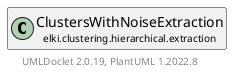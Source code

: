 @startuml
    remove .*\.(Instance|Par|Parameterizer|Factory)$
    set namespaceSeparator none
    hide empty fields
    hide empty methods

    class "<size:14>ClustersWithNoiseExtraction.Instance\n<size:10>elki.clustering.hierarchical.extraction" as elki.clustering.hierarchical.extraction.ClustersWithNoiseExtraction.Instance [[ClustersWithNoiseExtraction.Instance.html]] {
        #merges: ClusterMergeHistory
        +Instance(ClusterMergeHistory)
        +run(): Clustering<Model>
    }

    class "<size:14>ClustersWithNoiseExtraction\n<size:10>elki.clustering.hierarchical.extraction" as elki.clustering.hierarchical.extraction.ClustersWithNoiseExtraction [[ClustersWithNoiseExtraction.html]]

    elki.clustering.hierarchical.extraction.ClustersWithNoiseExtraction +-- elki.clustering.hierarchical.extraction.ClustersWithNoiseExtraction.Instance

    center footer UMLDoclet 2.0.19, PlantUML 1.2022.8
@enduml
